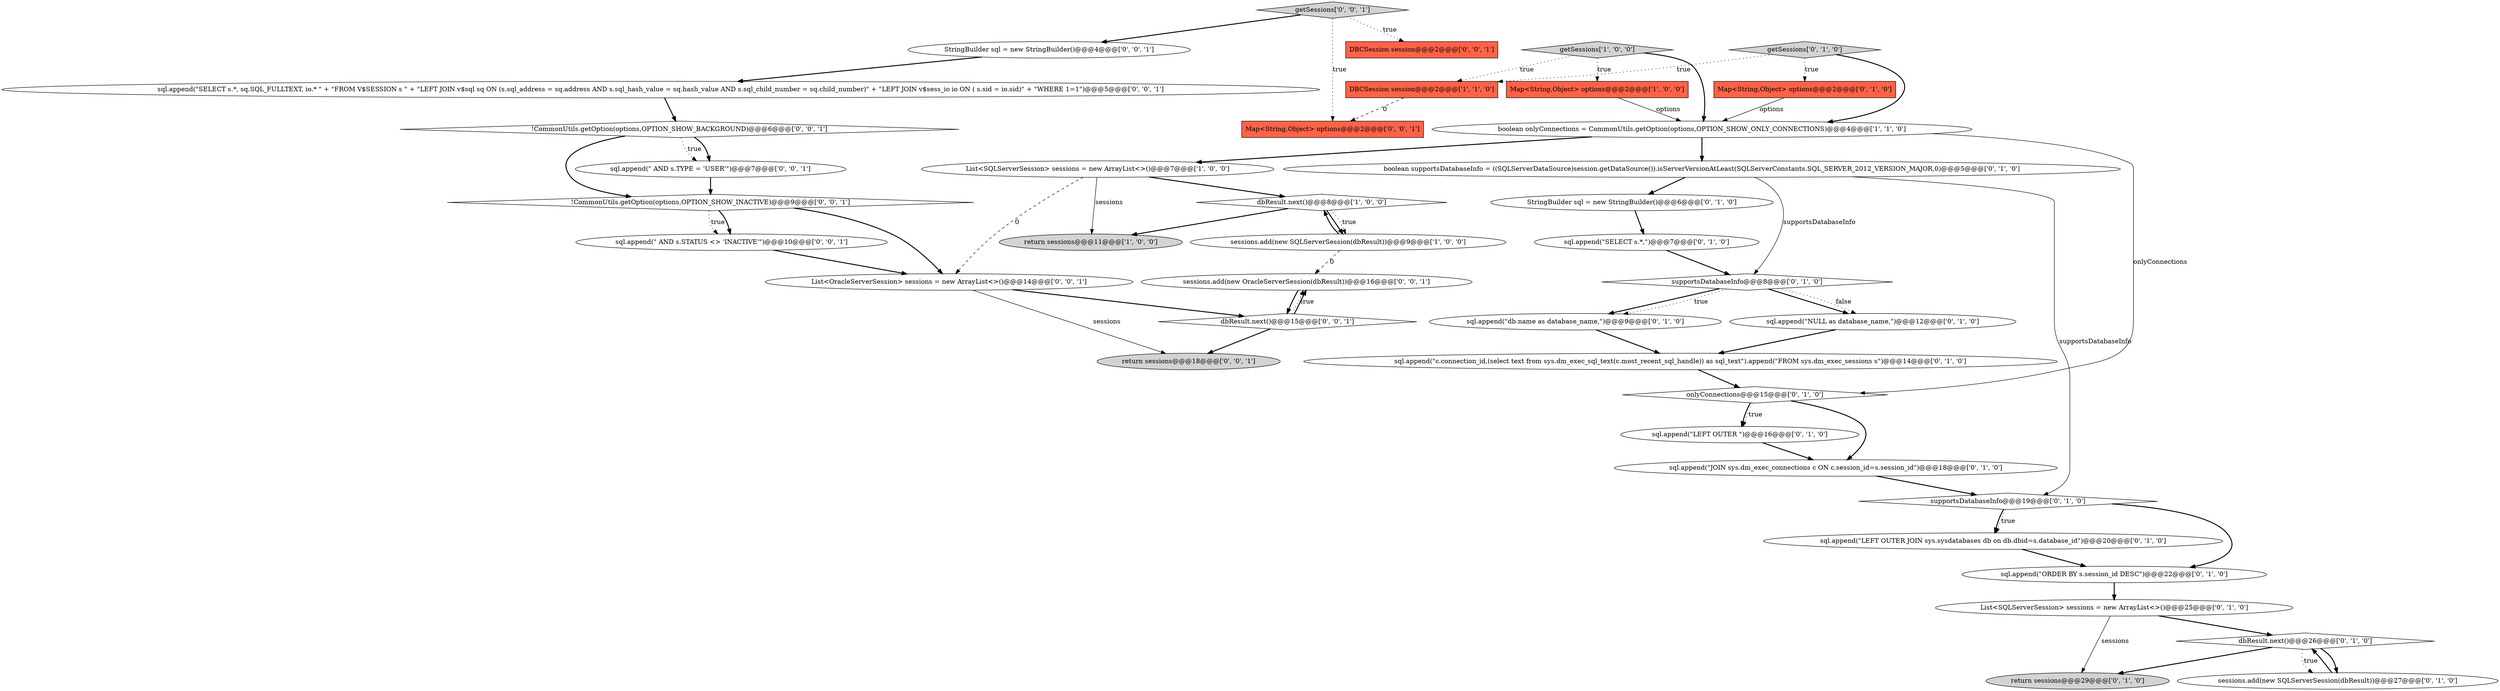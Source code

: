 digraph {
6 [style = filled, label = "boolean onlyConnections = CommonUtils.getOption(options,OPTION_SHOW_ONLY_CONNECTIONS)@@@4@@@['1', '1', '0']", fillcolor = white, shape = ellipse image = "AAA0AAABBB1BBB"];
36 [style = filled, label = "Map<String,Object> options@@@2@@@['0', '0', '1']", fillcolor = tomato, shape = box image = "AAA0AAABBB3BBB"];
2 [style = filled, label = "dbResult.next()@@@8@@@['1', '0', '0']", fillcolor = white, shape = diamond image = "AAA0AAABBB1BBB"];
3 [style = filled, label = "List<SQLServerSession> sessions = new ArrayList<>()@@@7@@@['1', '0', '0']", fillcolor = white, shape = ellipse image = "AAA0AAABBB1BBB"];
12 [style = filled, label = "boolean supportsDatabaseInfo = ((SQLServerDataSource)session.getDataSource()).isServerVersionAtLeast(SQLServerConstants.SQL_SERVER_2012_VERSION_MAJOR,0)@@@5@@@['0', '1', '0']", fillcolor = white, shape = ellipse image = "AAA0AAABBB2BBB"];
35 [style = filled, label = "sql.append(\" AND s.TYPE = 'USER'\")@@@7@@@['0', '0', '1']", fillcolor = white, shape = ellipse image = "AAA0AAABBB3BBB"];
4 [style = filled, label = "getSessions['1', '0', '0']", fillcolor = lightgray, shape = diamond image = "AAA0AAABBB1BBB"];
23 [style = filled, label = "onlyConnections@@@15@@@['0', '1', '0']", fillcolor = white, shape = diamond image = "AAA1AAABBB2BBB"];
37 [style = filled, label = "StringBuilder sql = new StringBuilder()@@@4@@@['0', '0', '1']", fillcolor = white, shape = ellipse image = "AAA0AAABBB3BBB"];
27 [style = filled, label = "List<OracleServerSession> sessions = new ArrayList<>()@@@14@@@['0', '0', '1']", fillcolor = white, shape = ellipse image = "AAA0AAABBB3BBB"];
30 [style = filled, label = "!CommonUtils.getOption(options,OPTION_SHOW_INACTIVE)@@@9@@@['0', '0', '1']", fillcolor = white, shape = diamond image = "AAA0AAABBB3BBB"];
31 [style = filled, label = "sql.append(\"SELECT s.*, sq.SQL_FULLTEXT, io.* \" + \"FROM V$SESSION s \" + \"LEFT JOIN v$sql sq ON (s.sql_address = sq.address AND s.sql_hash_value = sq.hash_value AND s.sql_child_number = sq.child_number)\" + \"LEFT JOIN v$sess_io io ON ( s.sid = io.sid)\" + \"WHERE 1=1\")@@@5@@@['0', '0', '1']", fillcolor = white, shape = ellipse image = "AAA0AAABBB3BBB"];
26 [style = filled, label = "sql.append(\"NULL as database_name,\")@@@12@@@['0', '1', '0']", fillcolor = white, shape = ellipse image = "AAA1AAABBB2BBB"];
33 [style = filled, label = "DBCSession session@@@2@@@['0', '0', '1']", fillcolor = tomato, shape = box image = "AAA0AAABBB3BBB"];
1 [style = filled, label = "return sessions@@@11@@@['1', '0', '0']", fillcolor = lightgray, shape = ellipse image = "AAA0AAABBB1BBB"];
16 [style = filled, label = "getSessions['0', '1', '0']", fillcolor = lightgray, shape = diamond image = "AAA0AAABBB2BBB"];
0 [style = filled, label = "Map<String,Object> options@@@2@@@['1', '0', '0']", fillcolor = tomato, shape = box image = "AAA0AAABBB1BBB"];
25 [style = filled, label = "StringBuilder sql = new StringBuilder()@@@6@@@['0', '1', '0']", fillcolor = white, shape = ellipse image = "AAA1AAABBB2BBB"];
18 [style = filled, label = "sql.append(\"c.connection_id,(select text from sys.dm_exec_sql_text(c.most_recent_sql_handle)) as sql_text\").append(\"FROM sys.dm_exec_sessions s\")@@@14@@@['0', '1', '0']", fillcolor = white, shape = ellipse image = "AAA1AAABBB2BBB"];
15 [style = filled, label = "List<SQLServerSession> sessions = new ArrayList<>()@@@25@@@['0', '1', '0']", fillcolor = white, shape = ellipse image = "AAA0AAABBB2BBB"];
13 [style = filled, label = "sessions.add(new SQLServerSession(dbResult))@@@27@@@['0', '1', '0']", fillcolor = white, shape = ellipse image = "AAA0AAABBB2BBB"];
28 [style = filled, label = "sql.append(\" AND s.STATUS <> 'INACTIVE'\")@@@10@@@['0', '0', '1']", fillcolor = white, shape = ellipse image = "AAA0AAABBB3BBB"];
7 [style = filled, label = "sessions.add(new SQLServerSession(dbResult))@@@9@@@['1', '0', '0']", fillcolor = white, shape = ellipse image = "AAA0AAABBB1BBB"];
21 [style = filled, label = "sql.append(\"LEFT OUTER JOIN sys.sysdatabases db on db.dbid=s.database_id\")@@@20@@@['0', '1', '0']", fillcolor = white, shape = ellipse image = "AAA1AAABBB2BBB"];
11 [style = filled, label = "supportsDatabaseInfo@@@8@@@['0', '1', '0']", fillcolor = white, shape = diamond image = "AAA1AAABBB2BBB"];
5 [style = filled, label = "DBCSession session@@@2@@@['1', '1', '0']", fillcolor = tomato, shape = box image = "AAA0AAABBB1BBB"];
39 [style = filled, label = "dbResult.next()@@@15@@@['0', '0', '1']", fillcolor = white, shape = diamond image = "AAA0AAABBB3BBB"];
38 [style = filled, label = "!CommonUtils.getOption(options,OPTION_SHOW_BACKGROUND)@@@6@@@['0', '0', '1']", fillcolor = white, shape = diamond image = "AAA0AAABBB3BBB"];
19 [style = filled, label = "sql.append(\"LEFT OUTER \")@@@16@@@['0', '1', '0']", fillcolor = white, shape = ellipse image = "AAA1AAABBB2BBB"];
24 [style = filled, label = "sql.append(\"JOIN sys.dm_exec_connections c ON c.session_id=s.session_id\")@@@18@@@['0', '1', '0']", fillcolor = white, shape = ellipse image = "AAA1AAABBB2BBB"];
29 [style = filled, label = "getSessions['0', '0', '1']", fillcolor = lightgray, shape = diamond image = "AAA0AAABBB3BBB"];
14 [style = filled, label = "return sessions@@@29@@@['0', '1', '0']", fillcolor = lightgray, shape = ellipse image = "AAA0AAABBB2BBB"];
34 [style = filled, label = "return sessions@@@18@@@['0', '0', '1']", fillcolor = lightgray, shape = ellipse image = "AAA0AAABBB3BBB"];
32 [style = filled, label = "sessions.add(new OracleServerSession(dbResult))@@@16@@@['0', '0', '1']", fillcolor = white, shape = ellipse image = "AAA0AAABBB3BBB"];
10 [style = filled, label = "Map<String,Object> options@@@2@@@['0', '1', '0']", fillcolor = tomato, shape = box image = "AAA0AAABBB2BBB"];
20 [style = filled, label = "supportsDatabaseInfo@@@19@@@['0', '1', '0']", fillcolor = white, shape = diamond image = "AAA1AAABBB2BBB"];
22 [style = filled, label = "sql.append(\"db.name as database_name,\")@@@9@@@['0', '1', '0']", fillcolor = white, shape = ellipse image = "AAA1AAABBB2BBB"];
8 [style = filled, label = "dbResult.next()@@@26@@@['0', '1', '0']", fillcolor = white, shape = diamond image = "AAA0AAABBB2BBB"];
17 [style = filled, label = "sql.append(\"ORDER BY s.session_id DESC\")@@@22@@@['0', '1', '0']", fillcolor = white, shape = ellipse image = "AAA1AAABBB2BBB"];
9 [style = filled, label = "sql.append(\"SELECT s.*,\")@@@7@@@['0', '1', '0']", fillcolor = white, shape = ellipse image = "AAA1AAABBB2BBB"];
12->25 [style = bold, label=""];
15->14 [style = solid, label="sessions"];
4->6 [style = bold, label=""];
11->22 [style = bold, label=""];
8->14 [style = bold, label=""];
26->18 [style = bold, label=""];
27->39 [style = bold, label=""];
30->28 [style = dotted, label="true"];
29->36 [style = dotted, label="true"];
9->11 [style = bold, label=""];
23->19 [style = bold, label=""];
37->31 [style = bold, label=""];
35->30 [style = bold, label=""];
39->34 [style = bold, label=""];
3->2 [style = bold, label=""];
2->7 [style = bold, label=""];
23->24 [style = bold, label=""];
24->20 [style = bold, label=""];
20->21 [style = dotted, label="true"];
29->37 [style = bold, label=""];
10->6 [style = solid, label="options"];
11->26 [style = bold, label=""];
32->39 [style = bold, label=""];
23->19 [style = dotted, label="true"];
39->32 [style = dotted, label="true"];
21->17 [style = bold, label=""];
7->32 [style = dashed, label="0"];
3->27 [style = dashed, label="0"];
39->32 [style = bold, label=""];
11->26 [style = dotted, label="false"];
19->24 [style = bold, label=""];
12->11 [style = solid, label="supportsDatabaseInfo"];
4->0 [style = dotted, label="true"];
38->30 [style = bold, label=""];
30->27 [style = bold, label=""];
28->27 [style = bold, label=""];
6->23 [style = solid, label="onlyConnections"];
20->21 [style = bold, label=""];
17->15 [style = bold, label=""];
16->10 [style = dotted, label="true"];
2->1 [style = bold, label=""];
6->3 [style = bold, label=""];
16->6 [style = bold, label=""];
8->13 [style = bold, label=""];
22->18 [style = bold, label=""];
6->12 [style = bold, label=""];
3->1 [style = solid, label="sessions"];
25->9 [style = bold, label=""];
38->35 [style = bold, label=""];
0->6 [style = solid, label="options"];
20->17 [style = bold, label=""];
30->28 [style = bold, label=""];
4->5 [style = dotted, label="true"];
12->20 [style = solid, label="supportsDatabaseInfo"];
38->35 [style = dotted, label="true"];
29->33 [style = dotted, label="true"];
5->36 [style = dashed, label="0"];
13->8 [style = bold, label=""];
27->34 [style = solid, label="sessions"];
11->22 [style = dotted, label="true"];
16->5 [style = dotted, label="true"];
15->8 [style = bold, label=""];
31->38 [style = bold, label=""];
18->23 [style = bold, label=""];
2->7 [style = dotted, label="true"];
8->13 [style = dotted, label="true"];
7->2 [style = bold, label=""];
}
